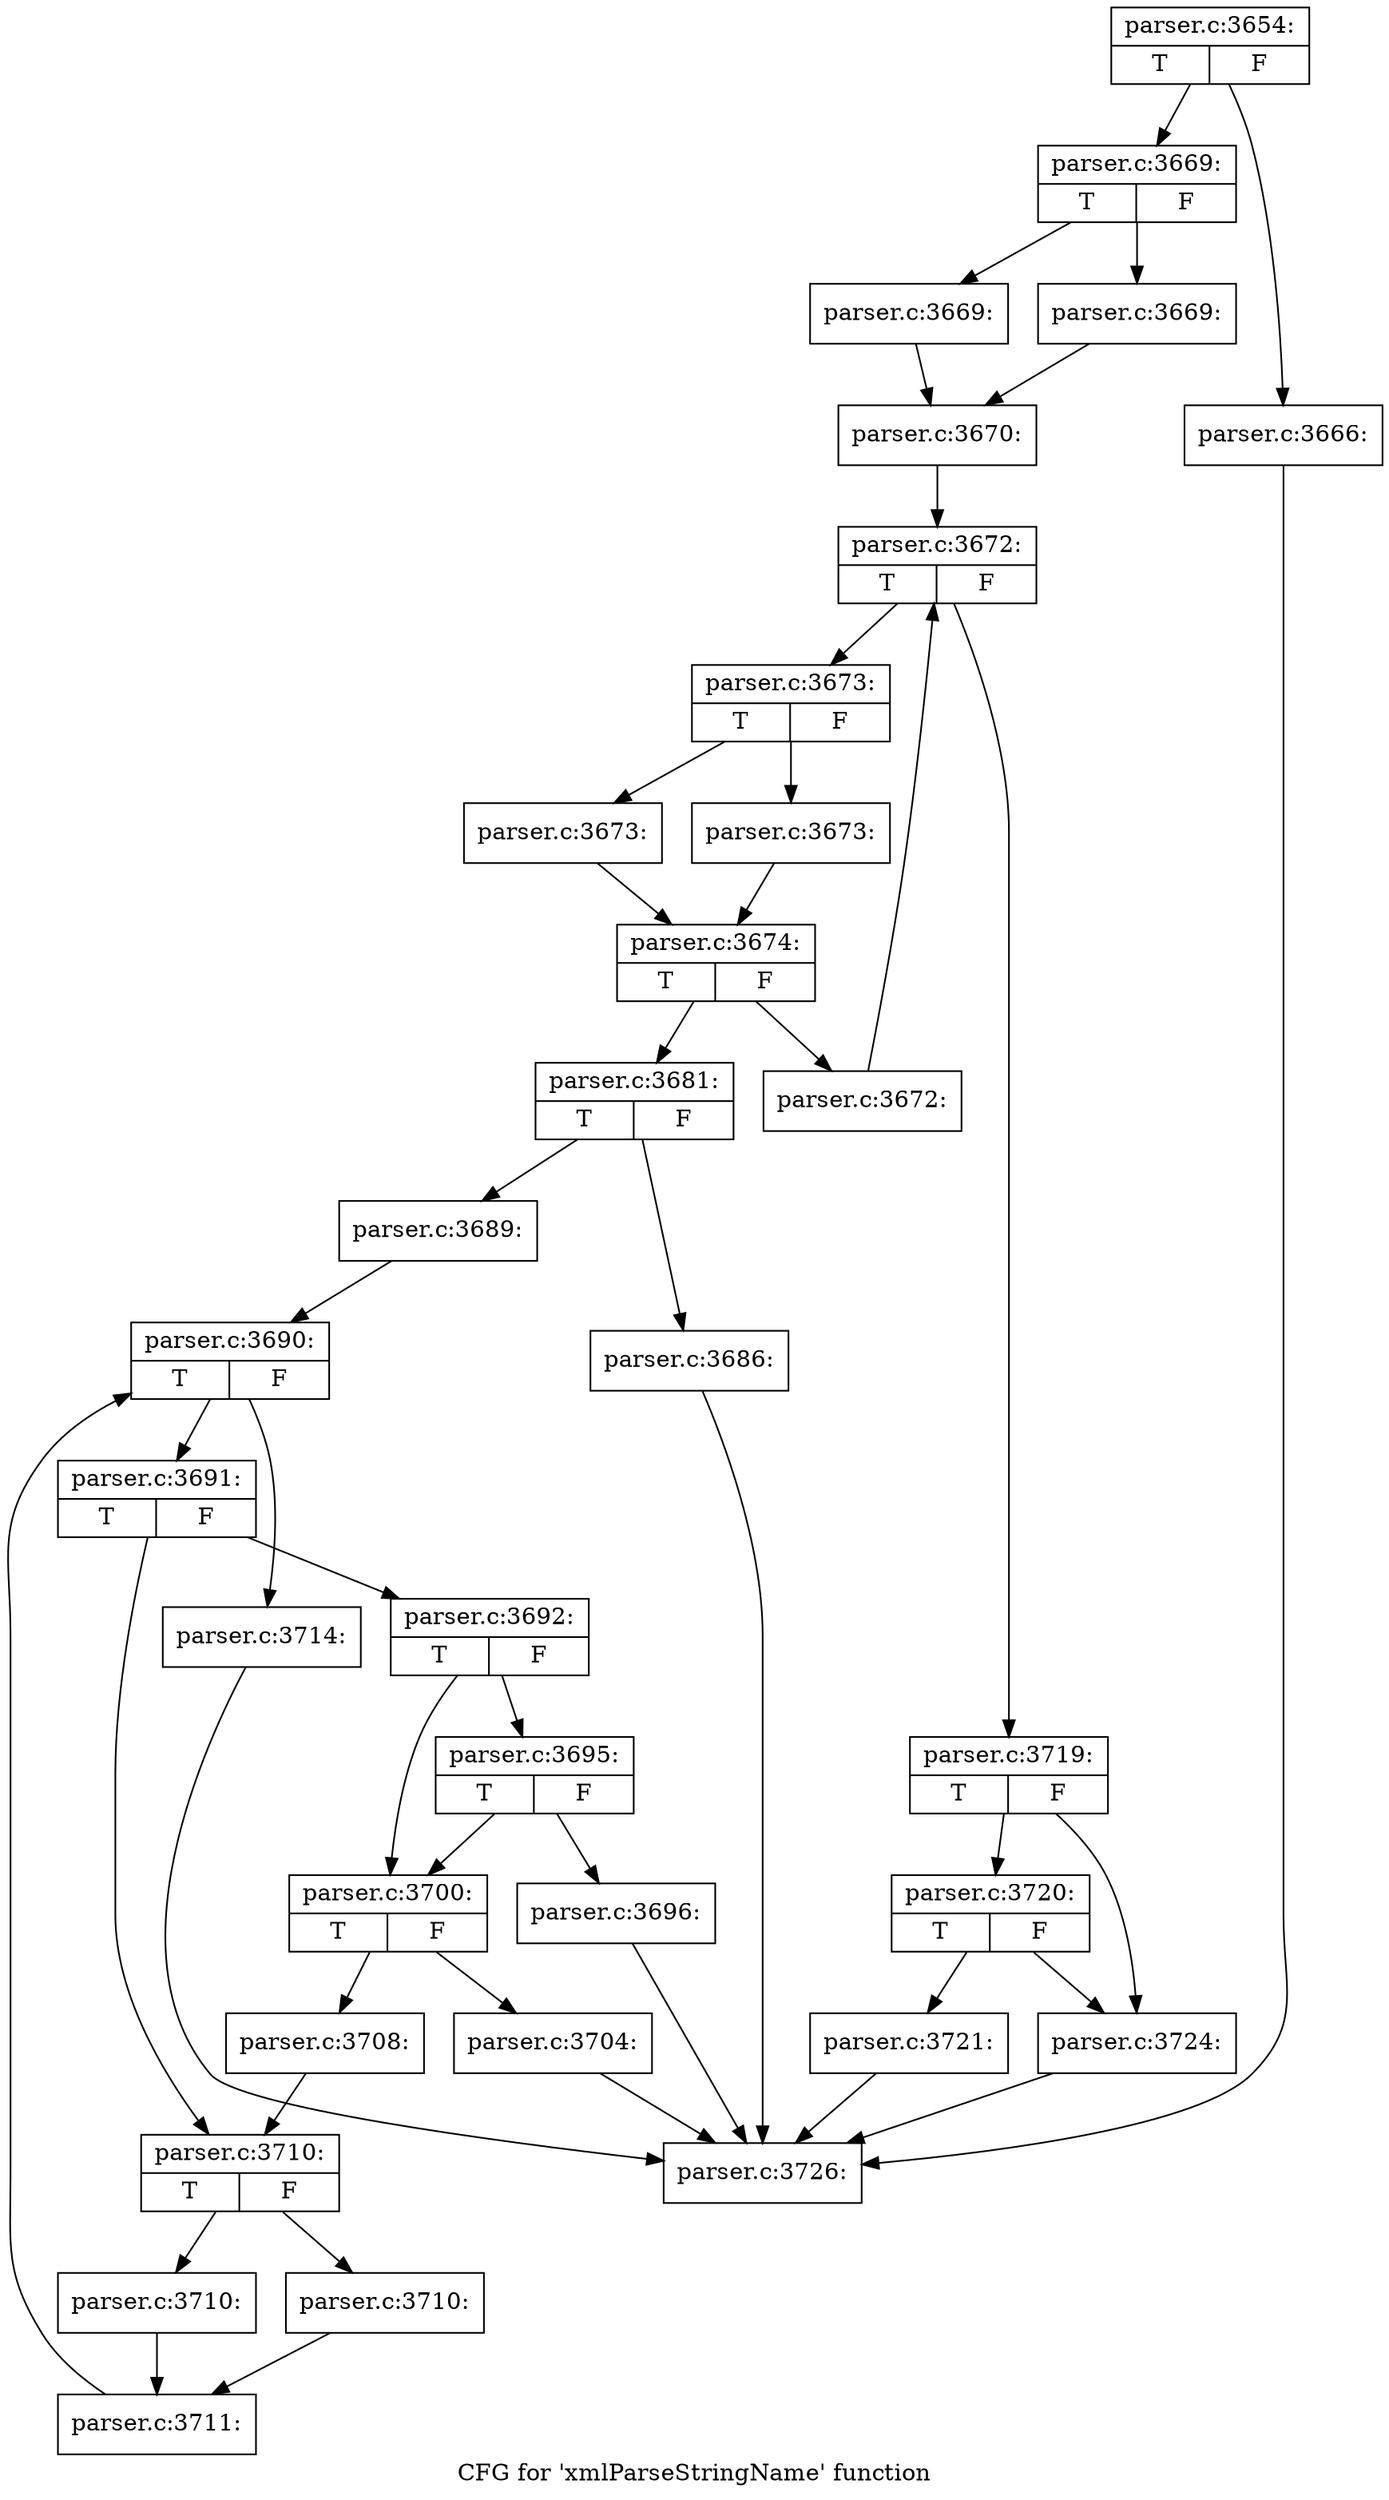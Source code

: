 digraph "CFG for 'xmlParseStringName' function" {
	label="CFG for 'xmlParseStringName' function";

	Node0x6081840 [shape=record,label="{parser.c:3654:|{<s0>T|<s1>F}}"];
	Node0x6081840 -> Node0x608ee90;
	Node0x6081840 -> Node0x608ee40;
	Node0x608ee40 [shape=record,label="{parser.c:3666:}"];
	Node0x608ee40 -> Node0x608d4e0;
	Node0x608ee90 [shape=record,label="{parser.c:3669:|{<s0>T|<s1>F}}"];
	Node0x608ee90 -> Node0x608f720;
	Node0x608ee90 -> Node0x608fa00;
	Node0x608f720 [shape=record,label="{parser.c:3669:}"];
	Node0x608f720 -> Node0x608fa50;
	Node0x608fa00 [shape=record,label="{parser.c:3669:}"];
	Node0x608fa00 -> Node0x608fa50;
	Node0x608fa50 [shape=record,label="{parser.c:3670:}"];
	Node0x608fa50 -> Node0x6090b20;
	Node0x6090b20 [shape=record,label="{parser.c:3672:|{<s0>T|<s1>F}}"];
	Node0x6090b20 -> Node0x6090f40;
	Node0x6090b20 -> Node0x6090d00;
	Node0x6090f40 [shape=record,label="{parser.c:3673:|{<s0>T|<s1>F}}"];
	Node0x6090f40 -> Node0x6091080;
	Node0x6090f40 -> Node0x6091120;
	Node0x6091080 [shape=record,label="{parser.c:3673:}"];
	Node0x6091080 -> Node0x60910d0;
	Node0x6091120 [shape=record,label="{parser.c:3673:}"];
	Node0x6091120 -> Node0x60910d0;
	Node0x60910d0 [shape=record,label="{parser.c:3674:|{<s0>T|<s1>F}}"];
	Node0x60910d0 -> Node0x6092060;
	Node0x60910d0 -> Node0x60920b0;
	Node0x6092060 [shape=record,label="{parser.c:3681:|{<s0>T|<s1>F}}"];
	Node0x6092060 -> Node0x5ce3570;
	Node0x6092060 -> Node0x5ce35c0;
	Node0x5ce3570 [shape=record,label="{parser.c:3686:}"];
	Node0x5ce3570 -> Node0x608d4e0;
	Node0x5ce35c0 [shape=record,label="{parser.c:3689:}"];
	Node0x5ce35c0 -> Node0x5ce3f60;
	Node0x5ce3f60 [shape=record,label="{parser.c:3690:|{<s0>T|<s1>F}}"];
	Node0x5ce3f60 -> Node0x5ce43e0;
	Node0x5ce3f60 -> Node0x5ce4200;
	Node0x5ce43e0 [shape=record,label="{parser.c:3691:|{<s0>T|<s1>F}}"];
	Node0x5ce43e0 -> Node0x5ce45d0;
	Node0x5ce43e0 -> Node0x5ce4620;
	Node0x5ce45d0 [shape=record,label="{parser.c:3692:|{<s0>T|<s1>F}}"];
	Node0x5ce45d0 -> Node0x5ce4e10;
	Node0x5ce45d0 -> Node0x5ce4dc0;
	Node0x5ce4e10 [shape=record,label="{parser.c:3695:|{<s0>T|<s1>F}}"];
	Node0x5ce4e10 -> Node0x5ce4d70;
	Node0x5ce4e10 -> Node0x5ce4dc0;
	Node0x5ce4d70 [shape=record,label="{parser.c:3696:}"];
	Node0x5ce4d70 -> Node0x608d4e0;
	Node0x5ce4dc0 [shape=record,label="{parser.c:3700:|{<s0>T|<s1>F}}"];
	Node0x5ce4dc0 -> Node0x5c55140;
	Node0x5ce4dc0 -> Node0x5c55190;
	Node0x5c55140 [shape=record,label="{parser.c:3704:}"];
	Node0x5c55140 -> Node0x608d4e0;
	Node0x5c55190 [shape=record,label="{parser.c:3708:}"];
	Node0x5c55190 -> Node0x5ce4620;
	Node0x5ce4620 [shape=record,label="{parser.c:3710:|{<s0>T|<s1>F}}"];
	Node0x5ce4620 -> Node0x5c55c30;
	Node0x5ce4620 -> Node0x5c55cd0;
	Node0x5c55c30 [shape=record,label="{parser.c:3710:}"];
	Node0x5c55c30 -> Node0x5c55c80;
	Node0x5c55cd0 [shape=record,label="{parser.c:3710:}"];
	Node0x5c55cd0 -> Node0x5c55c80;
	Node0x5c55c80 [shape=record,label="{parser.c:3711:}"];
	Node0x5c55c80 -> Node0x5ce3f60;
	Node0x5ce4200 [shape=record,label="{parser.c:3714:}"];
	Node0x5ce4200 -> Node0x608d4e0;
	Node0x60920b0 [shape=record,label="{parser.c:3672:}"];
	Node0x60920b0 -> Node0x6090b20;
	Node0x6090d00 [shape=record,label="{parser.c:3719:|{<s0>T|<s1>F}}"];
	Node0x6090d00 -> Node0x5c57680;
	Node0x6090d00 -> Node0x5c57630;
	Node0x5c57680 [shape=record,label="{parser.c:3720:|{<s0>T|<s1>F}}"];
	Node0x5c57680 -> Node0x5c575e0;
	Node0x5c57680 -> Node0x5c57630;
	Node0x5c575e0 [shape=record,label="{parser.c:3721:}"];
	Node0x5c575e0 -> Node0x608d4e0;
	Node0x5c57630 [shape=record,label="{parser.c:3724:}"];
	Node0x5c57630 -> Node0x608d4e0;
	Node0x608d4e0 [shape=record,label="{parser.c:3726:}"];
}
